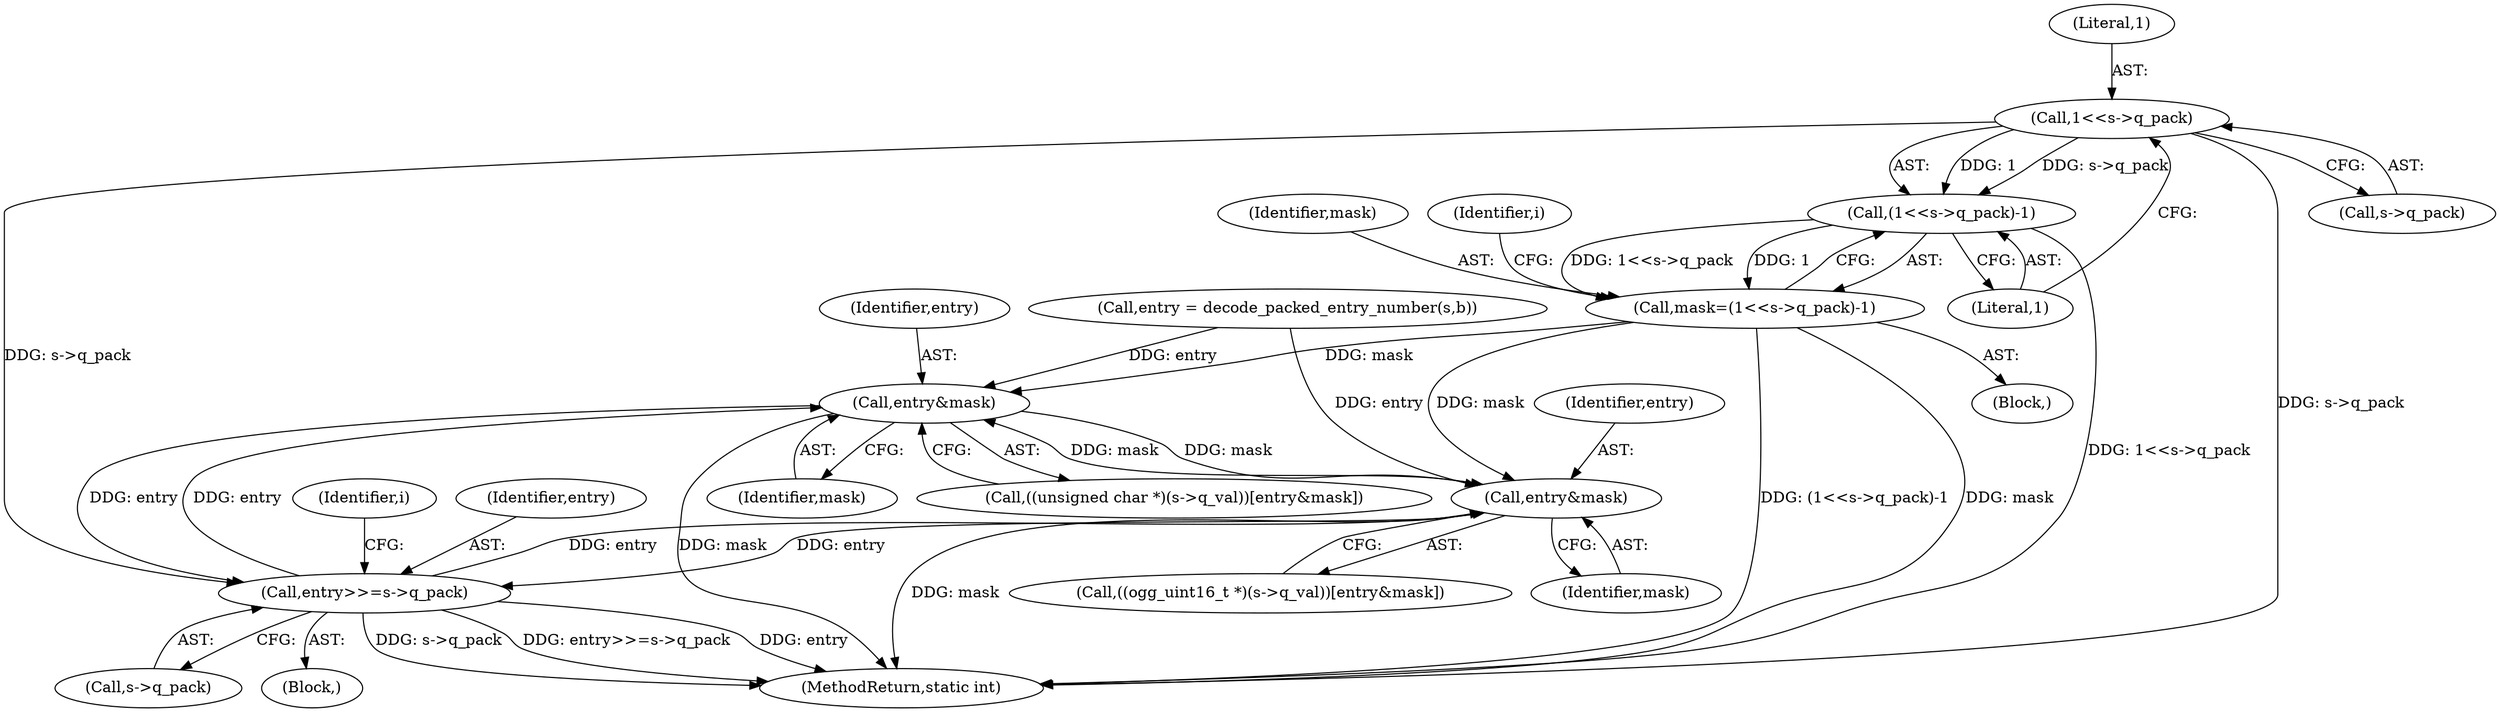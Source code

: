 digraph "1_Android_eeb4e45d5683f88488c083ecf142dc89bc3f0b47_1@pointer" {
"1000173" [label="(Call,1<<s->q_pack)"];
"1000172" [label="(Call,(1<<s->q_pack)-1)"];
"1000170" [label="(Call,mask=(1<<s->q_pack)-1)"];
"1000207" [label="(Call,entry&mask)"];
"1000221" [label="(Call,entry&mask)"];
"1000224" [label="(Call,entry>>=s->q_pack)"];
"1000175" [label="(Call,s->q_pack)"];
"1000226" [label="(Call,s->q_pack)"];
"1000168" [label="(Block,)"];
"1000408" [label="(MethodReturn,static int)"];
"1000173" [label="(Call,1<<s->q_pack)"];
"1000170" [label="(Call,mask=(1<<s->q_pack)-1)"];
"1000223" [label="(Identifier,mask)"];
"1000113" [label="(Call,entry = decode_packed_entry_number(s,b))"];
"1000174" [label="(Literal,1)"];
"1000209" [label="(Identifier,mask)"];
"1000222" [label="(Identifier,entry)"];
"1000221" [label="(Call,entry&mask)"];
"1000189" [label="(Identifier,i)"];
"1000207" [label="(Call,entry&mask)"];
"1000225" [label="(Identifier,entry)"];
"1000178" [label="(Literal,1)"];
"1000201" [label="(Call,((unsigned char *)(s->q_val))[entry&mask])"];
"1000224" [label="(Call,entry>>=s->q_pack)"];
"1000171" [label="(Identifier,mask)"];
"1000181" [label="(Identifier,i)"];
"1000208" [label="(Identifier,entry)"];
"1000190" [label="(Block,)"];
"1000172" [label="(Call,(1<<s->q_pack)-1)"];
"1000215" [label="(Call,((ogg_uint16_t *)(s->q_val))[entry&mask])"];
"1000173" -> "1000172"  [label="AST: "];
"1000173" -> "1000175"  [label="CFG: "];
"1000174" -> "1000173"  [label="AST: "];
"1000175" -> "1000173"  [label="AST: "];
"1000178" -> "1000173"  [label="CFG: "];
"1000173" -> "1000408"  [label="DDG: s->q_pack"];
"1000173" -> "1000172"  [label="DDG: 1"];
"1000173" -> "1000172"  [label="DDG: s->q_pack"];
"1000173" -> "1000224"  [label="DDG: s->q_pack"];
"1000172" -> "1000170"  [label="AST: "];
"1000172" -> "1000178"  [label="CFG: "];
"1000178" -> "1000172"  [label="AST: "];
"1000170" -> "1000172"  [label="CFG: "];
"1000172" -> "1000408"  [label="DDG: 1<<s->q_pack"];
"1000172" -> "1000170"  [label="DDG: 1<<s->q_pack"];
"1000172" -> "1000170"  [label="DDG: 1"];
"1000170" -> "1000168"  [label="AST: "];
"1000171" -> "1000170"  [label="AST: "];
"1000181" -> "1000170"  [label="CFG: "];
"1000170" -> "1000408"  [label="DDG: (1<<s->q_pack)-1"];
"1000170" -> "1000408"  [label="DDG: mask"];
"1000170" -> "1000207"  [label="DDG: mask"];
"1000170" -> "1000221"  [label="DDG: mask"];
"1000207" -> "1000201"  [label="AST: "];
"1000207" -> "1000209"  [label="CFG: "];
"1000208" -> "1000207"  [label="AST: "];
"1000209" -> "1000207"  [label="AST: "];
"1000201" -> "1000207"  [label="CFG: "];
"1000207" -> "1000408"  [label="DDG: mask"];
"1000224" -> "1000207"  [label="DDG: entry"];
"1000113" -> "1000207"  [label="DDG: entry"];
"1000221" -> "1000207"  [label="DDG: mask"];
"1000207" -> "1000221"  [label="DDG: mask"];
"1000207" -> "1000224"  [label="DDG: entry"];
"1000221" -> "1000215"  [label="AST: "];
"1000221" -> "1000223"  [label="CFG: "];
"1000222" -> "1000221"  [label="AST: "];
"1000223" -> "1000221"  [label="AST: "];
"1000215" -> "1000221"  [label="CFG: "];
"1000221" -> "1000408"  [label="DDG: mask"];
"1000224" -> "1000221"  [label="DDG: entry"];
"1000113" -> "1000221"  [label="DDG: entry"];
"1000221" -> "1000224"  [label="DDG: entry"];
"1000224" -> "1000190"  [label="AST: "];
"1000224" -> "1000226"  [label="CFG: "];
"1000225" -> "1000224"  [label="AST: "];
"1000226" -> "1000224"  [label="AST: "];
"1000189" -> "1000224"  [label="CFG: "];
"1000224" -> "1000408"  [label="DDG: entry"];
"1000224" -> "1000408"  [label="DDG: s->q_pack"];
"1000224" -> "1000408"  [label="DDG: entry>>=s->q_pack"];
}
